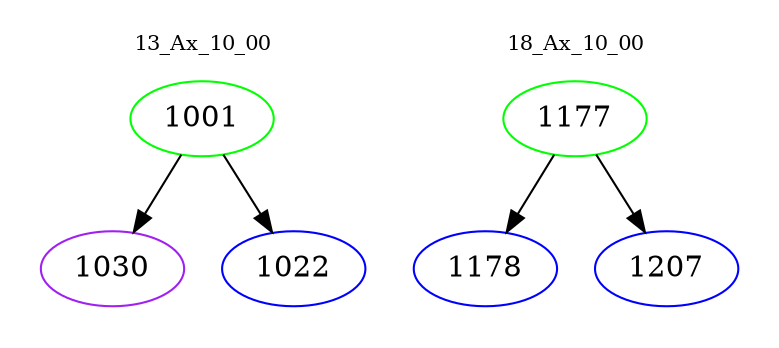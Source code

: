 digraph{
subgraph cluster_0 {
color = white
label = "13_Ax_10_00";
fontsize=10;
T0_1001 [label="1001", color="green"]
T0_1001 -> T0_1030 [color="black"]
T0_1030 [label="1030", color="purple"]
T0_1001 -> T0_1022 [color="black"]
T0_1022 [label="1022", color="blue"]
}
subgraph cluster_1 {
color = white
label = "18_Ax_10_00";
fontsize=10;
T1_1177 [label="1177", color="green"]
T1_1177 -> T1_1178 [color="black"]
T1_1178 [label="1178", color="blue"]
T1_1177 -> T1_1207 [color="black"]
T1_1207 [label="1207", color="blue"]
}
}
